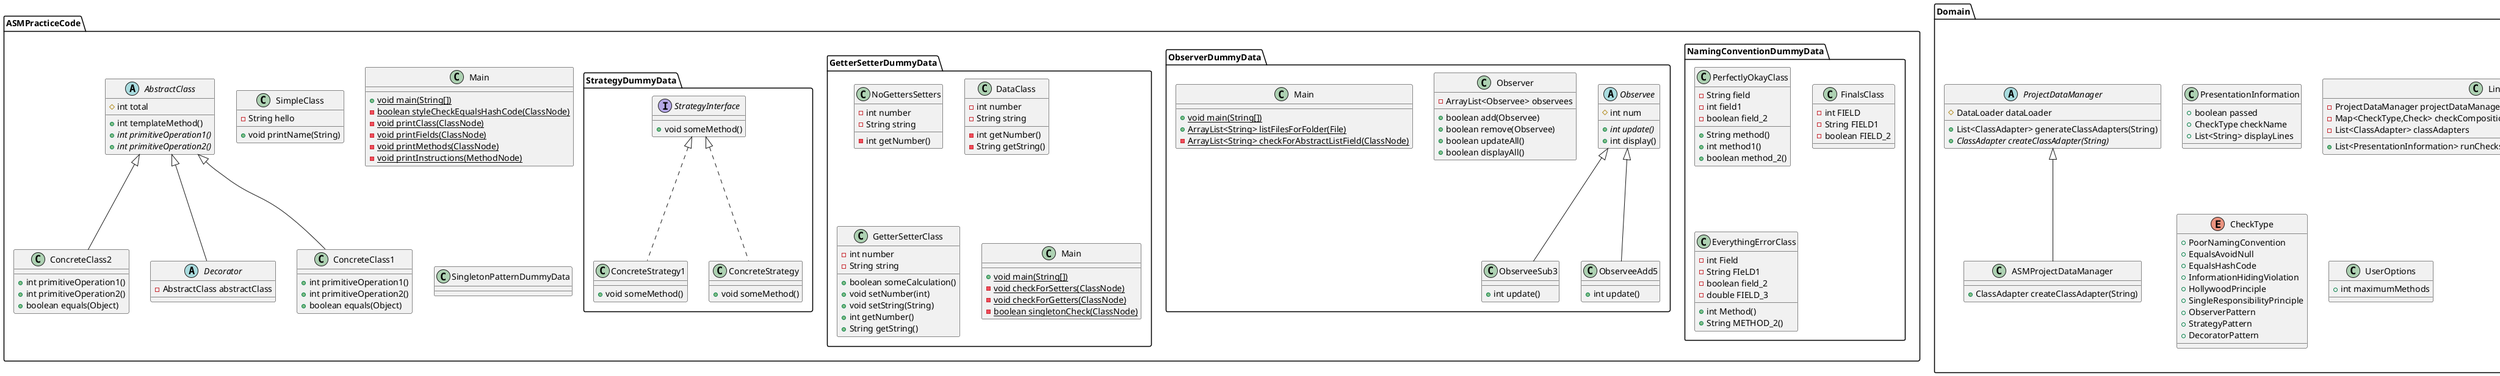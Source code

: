 @startuml
class ASMPracticeCode.NamingConventionDummyData.PerfectlyOkayClass {
- String field
- int field1
- boolean field_2
+ String method()
+ int method1()
+ boolean method_2()
}
abstract class ASMPracticeCode.AbstractClass {
# int total
+ int templateMethod()
+ {abstract}int primitiveOperation1()
+ {abstract}int primitiveOperation2()
}
class Domain.Checks.SingleResponsibilityPrincipleCheck {
- float maximumMethods
+ PresentationInformation check(List<ClassAdapter>,UserOptions)
}
class Domain.Checks.StrategyPatternCheck {
+ PresentationInformation check(List<ClassAdapter>,UserOptions)
- String formatDisplayLine(ClassAdapter,List<ClassAdapter>)
- List<ClassAdapter> findLowerLevelClasses(ClassAdapter,List<ClassAdapter>)
- List<ClassAdapter> allClassesThatExtend(String,List<ClassAdapter>)
- List<ClassAdapter> allClassesThatImplement(String,List<ClassAdapter>)
}
class Domain.Adapters.ASMMethod {
- MethodNode node
+ String getMethodName()
+ Boolean getIsPublic()
+ String getReturnType()
+ List<String> getArgTypes()
+ Boolean isStatic()
+ List<String> getInstructions()
+ List<Integer> getInstOpCodes()
}
class Domain.Checks.NamingConventionCheck {
+ PresentationInformation check(List<ClassAdapter>,UserOptions)
}
class ASMPracticeCode.NamingConventionDummyData.FinalsClass {
- int FIELD
- String FIELD1
- boolean FIELD_2
}
abstract class ASMPracticeCode.ObserverDummyData.Observee {
# int num
+ {abstract}int update()
+ int display()
}
class ASMPracticeCode.ObserverDummyData.ObserveeSub3 {
+ int update()
}
class DataSource.DataLoader {
+ byte[] loadFileBytes(String)
}
class Domain.ASMProjectDataManager {
+ ClassAdapter createClassAdapter(String)
}
class ASMPracticeCode.GetterSetterDummyData.NoGettersSetters {
- int number
- String string
- int getNumber()
}
abstract class Presentation.UI {
~ Linter linter
~ List<CheckType> availibleChecks
+ {abstract}void UIMain()
}
abstract class Domain.ProjectDataManager {
# DataLoader dataLoader
+ List<ClassAdapter> generateClassAdapters(String)
+ {abstract}ClassAdapter createClassAdapter(String)
}
class ASMPracticeCode.ObserverDummyData.Observer {
- ArrayList<Observee> observees
+ boolean add(Observee)
+ boolean remove(Observee)
+ boolean updateAll()
+ boolean displayAll()
}
abstract class Domain.Adapters.ClassAdapter {
+ {abstract}String getClassName()
+ {abstract}Boolean getIsPublic()
+ {abstract}String getExtends()
+ {abstract}List<String> getInterfaces()
+ {abstract}List<MethodAdapter> getAllMethods()
+ {abstract}List<FieldAdapter> getAllFields()
+ {abstract}Boolean matchesClassName(String)
+ {abstract}Boolean getIsAbstract()
}
class Domain.PresentationInformation {
+ boolean passed
+ CheckType checkName
+ List<String> displayLines
}
class ASMPracticeCode.StrategyDummyData.ConcreteStrategy1 {
+ void someMethod()
}
interface ASMPracticeCode.StrategyDummyData.StrategyInterface {
+ void someMethod()
}
abstract class Domain.Adapters.FieldAdapter {
+ {abstract}String getFieldName()
+ {abstract}Boolean getIsPublic()
+ {abstract}boolean getIsFinal()
+ {abstract}String getType()
}
class ASMPracticeCode.SimpleClass {
- String hello
+ void printName(String)
}
class ASMPracticeCode.ConcreteClass2 {
+ int primitiveOperation1()
+ int primitiveOperation2()
+ boolean equals(Object)
}
class ASMPracticeCode.ObserverDummyData.Main {
+ {static} void main(String[])
+ {static} ArrayList<String> listFilesForFolder(File)
- {static} ArrayList<String> checkForAbstractListField(ClassNode)
}
class ASMPracticeCode.Main {
+ {static} void main(String[])
- {static} boolean styleCheckEqualsHashCode(ClassNode)
- {static} void printClass(ClassNode)
- {static} void printFields(ClassNode)
- {static} void printMethods(ClassNode)
- {static} void printInstructions(MethodNode)
}
class ASMPracticeCode.StrategyDummyData.ConcreteStrategy {
+ void someMethod()
}
abstract class ASMPracticeCode.Decorator {
- AbstractClass abstractClass
}
class ASMPracticeCode.SingletonPatternDummyData {
}
class Domain.Adapters.ASMClass {
- ClassNode node
+ String getClassName()
+ Boolean getIsPublic()
+ String getExtends()
+ List<String> getInterfaces()
+ List<MethodAdapter> getAllMethods()
+ List<FieldAdapter> getAllFields()
+ Boolean matchesClassName(String)
+ Boolean getIsAbstract()
}
interface Domain.Checks.Check {
+ {abstract}PresentationInformation check(List<ClassAdapter>,UserOptions)
}
class Domain.Linter {
- ProjectDataManager projectDataManager
- Map<CheckType,Check> checkComposition
- List<ClassAdapter> classAdapters
+ List<PresentationInformation> runChecks(List<CheckType>,String,UserOptions)
}
class Main {
+ {static} void main(String[])
}
class ASMPracticeCode.GetterSetterDummyData.DataClass {
- int number
- String string
- int getNumber()
- String getString()
}
class ASMPracticeCode.GetterSetterDummyData.GetterSetterClass {
- int number
- String string
+ boolean someCalculation()
+ void setNumber(int)
+ void setString(String)
+ int getNumber()
+ String getString()
}
abstract class Domain.Adapters.MethodAdapter {
+ {abstract}String getMethodName()
+ {abstract}Boolean getIsPublic()
+ {abstract}String getReturnType()
+ {abstract}List<String> getArgTypes()
+ {abstract}Boolean isStatic()
+ {abstract}List<String> getInstructions()
+ {abstract}List<Integer> getInstOpCodes()
}
class ASMPracticeCode.NamingConventionDummyData.EverythingErrorClass {
- int Field
- String FIeLD1
- boolean field_2
- double FIELD_3
+ int Method()
+ String METHOD_2()
}
class Domain.Checks.EqualsHashCodeCheck {
+ PresentationInformation check(List<ClassAdapter>,UserOptions)
}
enum Domain.CheckType {
+  PoorNamingConvention
+  EqualsAvoidNull
+  EqualsHashCode
+  InformationHidingViolation
+  HollywoodPrinciple
+  SingleResponsibilityPrinciple
+  ObserverPattern
+  StrategyPattern
+  DecoratorPattern
}
class ASMPracticeCode.ConcreteClass1 {
+ int primitiveOperation1()
+ int primitiveOperation2()
+ boolean equals(Object)
}
class AdapterTests {
+ void testLoadsBytes()
+ void testCreatesAdapter()
+ void testClassAdapterHasAllInfo()
}
class Domain.Adapters.ASMField {
- FieldNode node
+ String getFieldName()
+ Boolean getIsPublic()
+ String getType()
+ boolean getIsFinal()
}
class Domain.Checks.DecoratorPatternCheck {
+ PresentationInformation check(List<ClassAdapter>,UserOptions)
}
class Presentation.ConsoleUI {
+ void UIMain()
- UserOptions getUserOptions(ArrayList<CheckType>,BufferedReader)
- void displayResults(ArrayList<PresentationInformation>)
}
class Domain.UserOptions {
+ int maximumMethods
}
class ASMPracticeCode.ObserverDummyData.ObserveeAdd5 {
+ int update()
}
class ASMPracticeCode.GetterSetterDummyData.Main {
+ {static} void main(String[])
- {static} void checkForSetters(ClassNode)
- {static} void checkForGetters(ClassNode)
- {static} boolean singletonCheck(ClassNode)
}


Domain.Checks.Check <|.. Domain.Checks.SingleResponsibilityPrincipleCheck
Domain.Checks.Check <|.. Domain.Checks.StrategyPatternCheck
Domain.Adapters.MethodAdapter <|-- Domain.Adapters.ASMMethod
Domain.Checks.Check <|.. Domain.Checks.NamingConventionCheck
ASMPracticeCode.ObserverDummyData.Observee <|-- ASMPracticeCode.ObserverDummyData.ObserveeSub3
Domain.ProjectDataManager <|-- Domain.ASMProjectDataManager
ASMPracticeCode.StrategyDummyData.StrategyInterface <|.. ASMPracticeCode.StrategyDummyData.ConcreteStrategy1
ASMPracticeCode.AbstractClass <|-- ASMPracticeCode.ConcreteClass2
ASMPracticeCode.StrategyDummyData.StrategyInterface <|.. ASMPracticeCode.StrategyDummyData.ConcreteStrategy
ASMPracticeCode.AbstractClass <|-- ASMPracticeCode.Decorator
Domain.Adapters.ClassAdapter <|-- Domain.Adapters.ASMClass
Domain.Checks.Check <|.. Domain.Checks.EqualsHashCodeCheck
ASMPracticeCode.AbstractClass <|-- ASMPracticeCode.ConcreteClass1
Domain.Adapters.FieldAdapter <|-- Domain.Adapters.ASMField
Domain.Checks.Check <|.. Domain.Checks.DecoratorPatternCheck
Presentation.UI <|-- Presentation.ConsoleUI
ASMPracticeCode.ObserverDummyData.Observee <|-- ASMPracticeCode.ObserverDummyData.ObserveeAdd5
@enduml